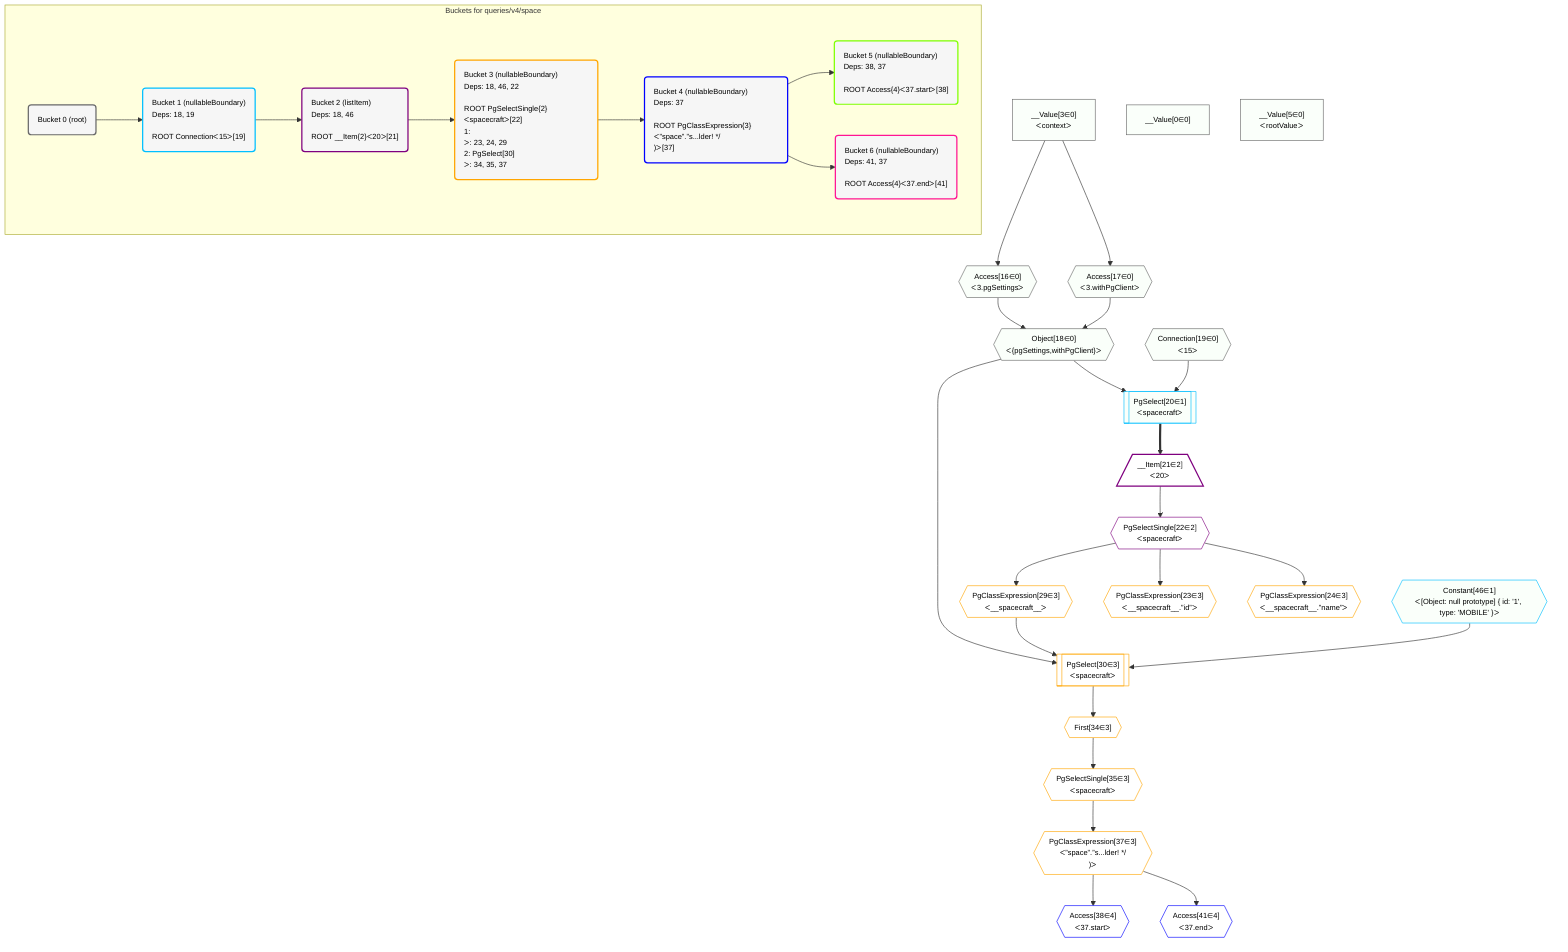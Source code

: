 %%{init: {'themeVariables': { 'fontSize': '12px'}}}%%
graph TD
    classDef path fill:#eee,stroke:#000,color:#000
    classDef plan fill:#fff,stroke-width:1px,color:#000
    classDef itemplan fill:#fff,stroke-width:2px,color:#000
    classDef unbatchedplan fill:#dff,stroke-width:1px,color:#000
    classDef sideeffectplan fill:#fcc,stroke-width:2px,color:#000
    classDef bucket fill:#f6f6f6,color:#000,stroke-width:2px,text-align:left


    %% plan dependencies
    Object18{{"Object[18∈0]<br />ᐸ{pgSettings,withPgClient}ᐳ"}}:::plan
    Access16{{"Access[16∈0]<br />ᐸ3.pgSettingsᐳ"}}:::plan
    Access17{{"Access[17∈0]<br />ᐸ3.withPgClientᐳ"}}:::plan
    Access16 & Access17 --> Object18
    __Value3["__Value[3∈0]<br />ᐸcontextᐳ"]:::plan
    __Value3 --> Access16
    __Value3 --> Access17
    __Value0["__Value[0∈0]"]:::plan
    __Value5["__Value[5∈0]<br />ᐸrootValueᐳ"]:::plan
    Connection19{{"Connection[19∈0]<br />ᐸ15ᐳ"}}:::plan
    PgSelect20[["PgSelect[20∈1]<br />ᐸspacecraftᐳ"]]:::plan
    Object18 & Connection19 --> PgSelect20
    Constant46{{"Constant[46∈1]<br />ᐸ[Object: null prototype] { id: '1', type: 'MOBILE' }ᐳ"}}:::plan
    __Item21[/"__Item[21∈2]<br />ᐸ20ᐳ"\]:::itemplan
    PgSelect20 ==> __Item21
    PgSelectSingle22{{"PgSelectSingle[22∈2]<br />ᐸspacecraftᐳ"}}:::plan
    __Item21 --> PgSelectSingle22
    PgSelect30[["PgSelect[30∈3]<br />ᐸspacecraftᐳ"]]:::plan
    PgClassExpression29{{"PgClassExpression[29∈3]<br />ᐸ__spacecraft__ᐳ"}}:::plan
    Object18 & PgClassExpression29 & Constant46 --> PgSelect30
    PgClassExpression23{{"PgClassExpression[23∈3]<br />ᐸ__spacecraft__.”id”ᐳ"}}:::plan
    PgSelectSingle22 --> PgClassExpression23
    PgClassExpression24{{"PgClassExpression[24∈3]<br />ᐸ__spacecraft__.”name”ᐳ"}}:::plan
    PgSelectSingle22 --> PgClassExpression24
    PgSelectSingle22 --> PgClassExpression29
    First34{{"First[34∈3]"}}:::plan
    PgSelect30 --> First34
    PgSelectSingle35{{"PgSelectSingle[35∈3]<br />ᐸspacecraftᐳ"}}:::plan
    First34 --> PgSelectSingle35
    PgClassExpression37{{"PgClassExpression[37∈3]<br />ᐸ”space”.”s...lder! */<br />)ᐳ"}}:::plan
    PgSelectSingle35 --> PgClassExpression37
    Access38{{"Access[38∈4]<br />ᐸ37.startᐳ"}}:::plan
    PgClassExpression37 --> Access38
    Access41{{"Access[41∈4]<br />ᐸ37.endᐳ"}}:::plan
    PgClassExpression37 --> Access41

    %% define steps

    subgraph "Buckets for queries/v4/space"
    Bucket0("Bucket 0 (root)"):::bucket
    classDef bucket0 stroke:#696969
    class Bucket0,__Value0,__Value3,__Value5,Access16,Access17,Object18,Connection19 bucket0
    Bucket1("Bucket 1 (nullableBoundary)<br />Deps: 18, 19<br /><br />ROOT Connectionᐸ15ᐳ[19]"):::bucket
    classDef bucket1 stroke:#00bfff
    class Bucket1,PgSelect20,Constant46 bucket1
    Bucket2("Bucket 2 (listItem)<br />Deps: 18, 46<br /><br />ROOT __Item{2}ᐸ20ᐳ[21]"):::bucket
    classDef bucket2 stroke:#7f007f
    class Bucket2,__Item21,PgSelectSingle22 bucket2
    Bucket3("Bucket 3 (nullableBoundary)<br />Deps: 18, 46, 22<br /><br />ROOT PgSelectSingle{2}ᐸspacecraftᐳ[22]<br />1: <br />ᐳ: 23, 24, 29<br />2: PgSelect[30]<br />ᐳ: 34, 35, 37"):::bucket
    classDef bucket3 stroke:#ffa500
    class Bucket3,PgClassExpression23,PgClassExpression24,PgClassExpression29,PgSelect30,First34,PgSelectSingle35,PgClassExpression37 bucket3
    Bucket4("Bucket 4 (nullableBoundary)<br />Deps: 37<br /><br />ROOT PgClassExpression{3}ᐸ”space”.”s...lder! */<br />)ᐳ[37]"):::bucket
    classDef bucket4 stroke:#0000ff
    class Bucket4,Access38,Access41 bucket4
    Bucket5("Bucket 5 (nullableBoundary)<br />Deps: 38, 37<br /><br />ROOT Access{4}ᐸ37.startᐳ[38]"):::bucket
    classDef bucket5 stroke:#7fff00
    class Bucket5 bucket5
    Bucket6("Bucket 6 (nullableBoundary)<br />Deps: 41, 37<br /><br />ROOT Access{4}ᐸ37.endᐳ[41]"):::bucket
    classDef bucket6 stroke:#ff1493
    class Bucket6 bucket6
    Bucket0 --> Bucket1
    Bucket1 --> Bucket2
    Bucket2 --> Bucket3
    Bucket3 --> Bucket4
    Bucket4 --> Bucket5 & Bucket6
    classDef unary fill:#fafffa,borderWidth:8px
    class Object18,Access16,Access17,__Value0,__Value3,__Value5,Connection19,PgSelect20,Constant46 unary
    end
